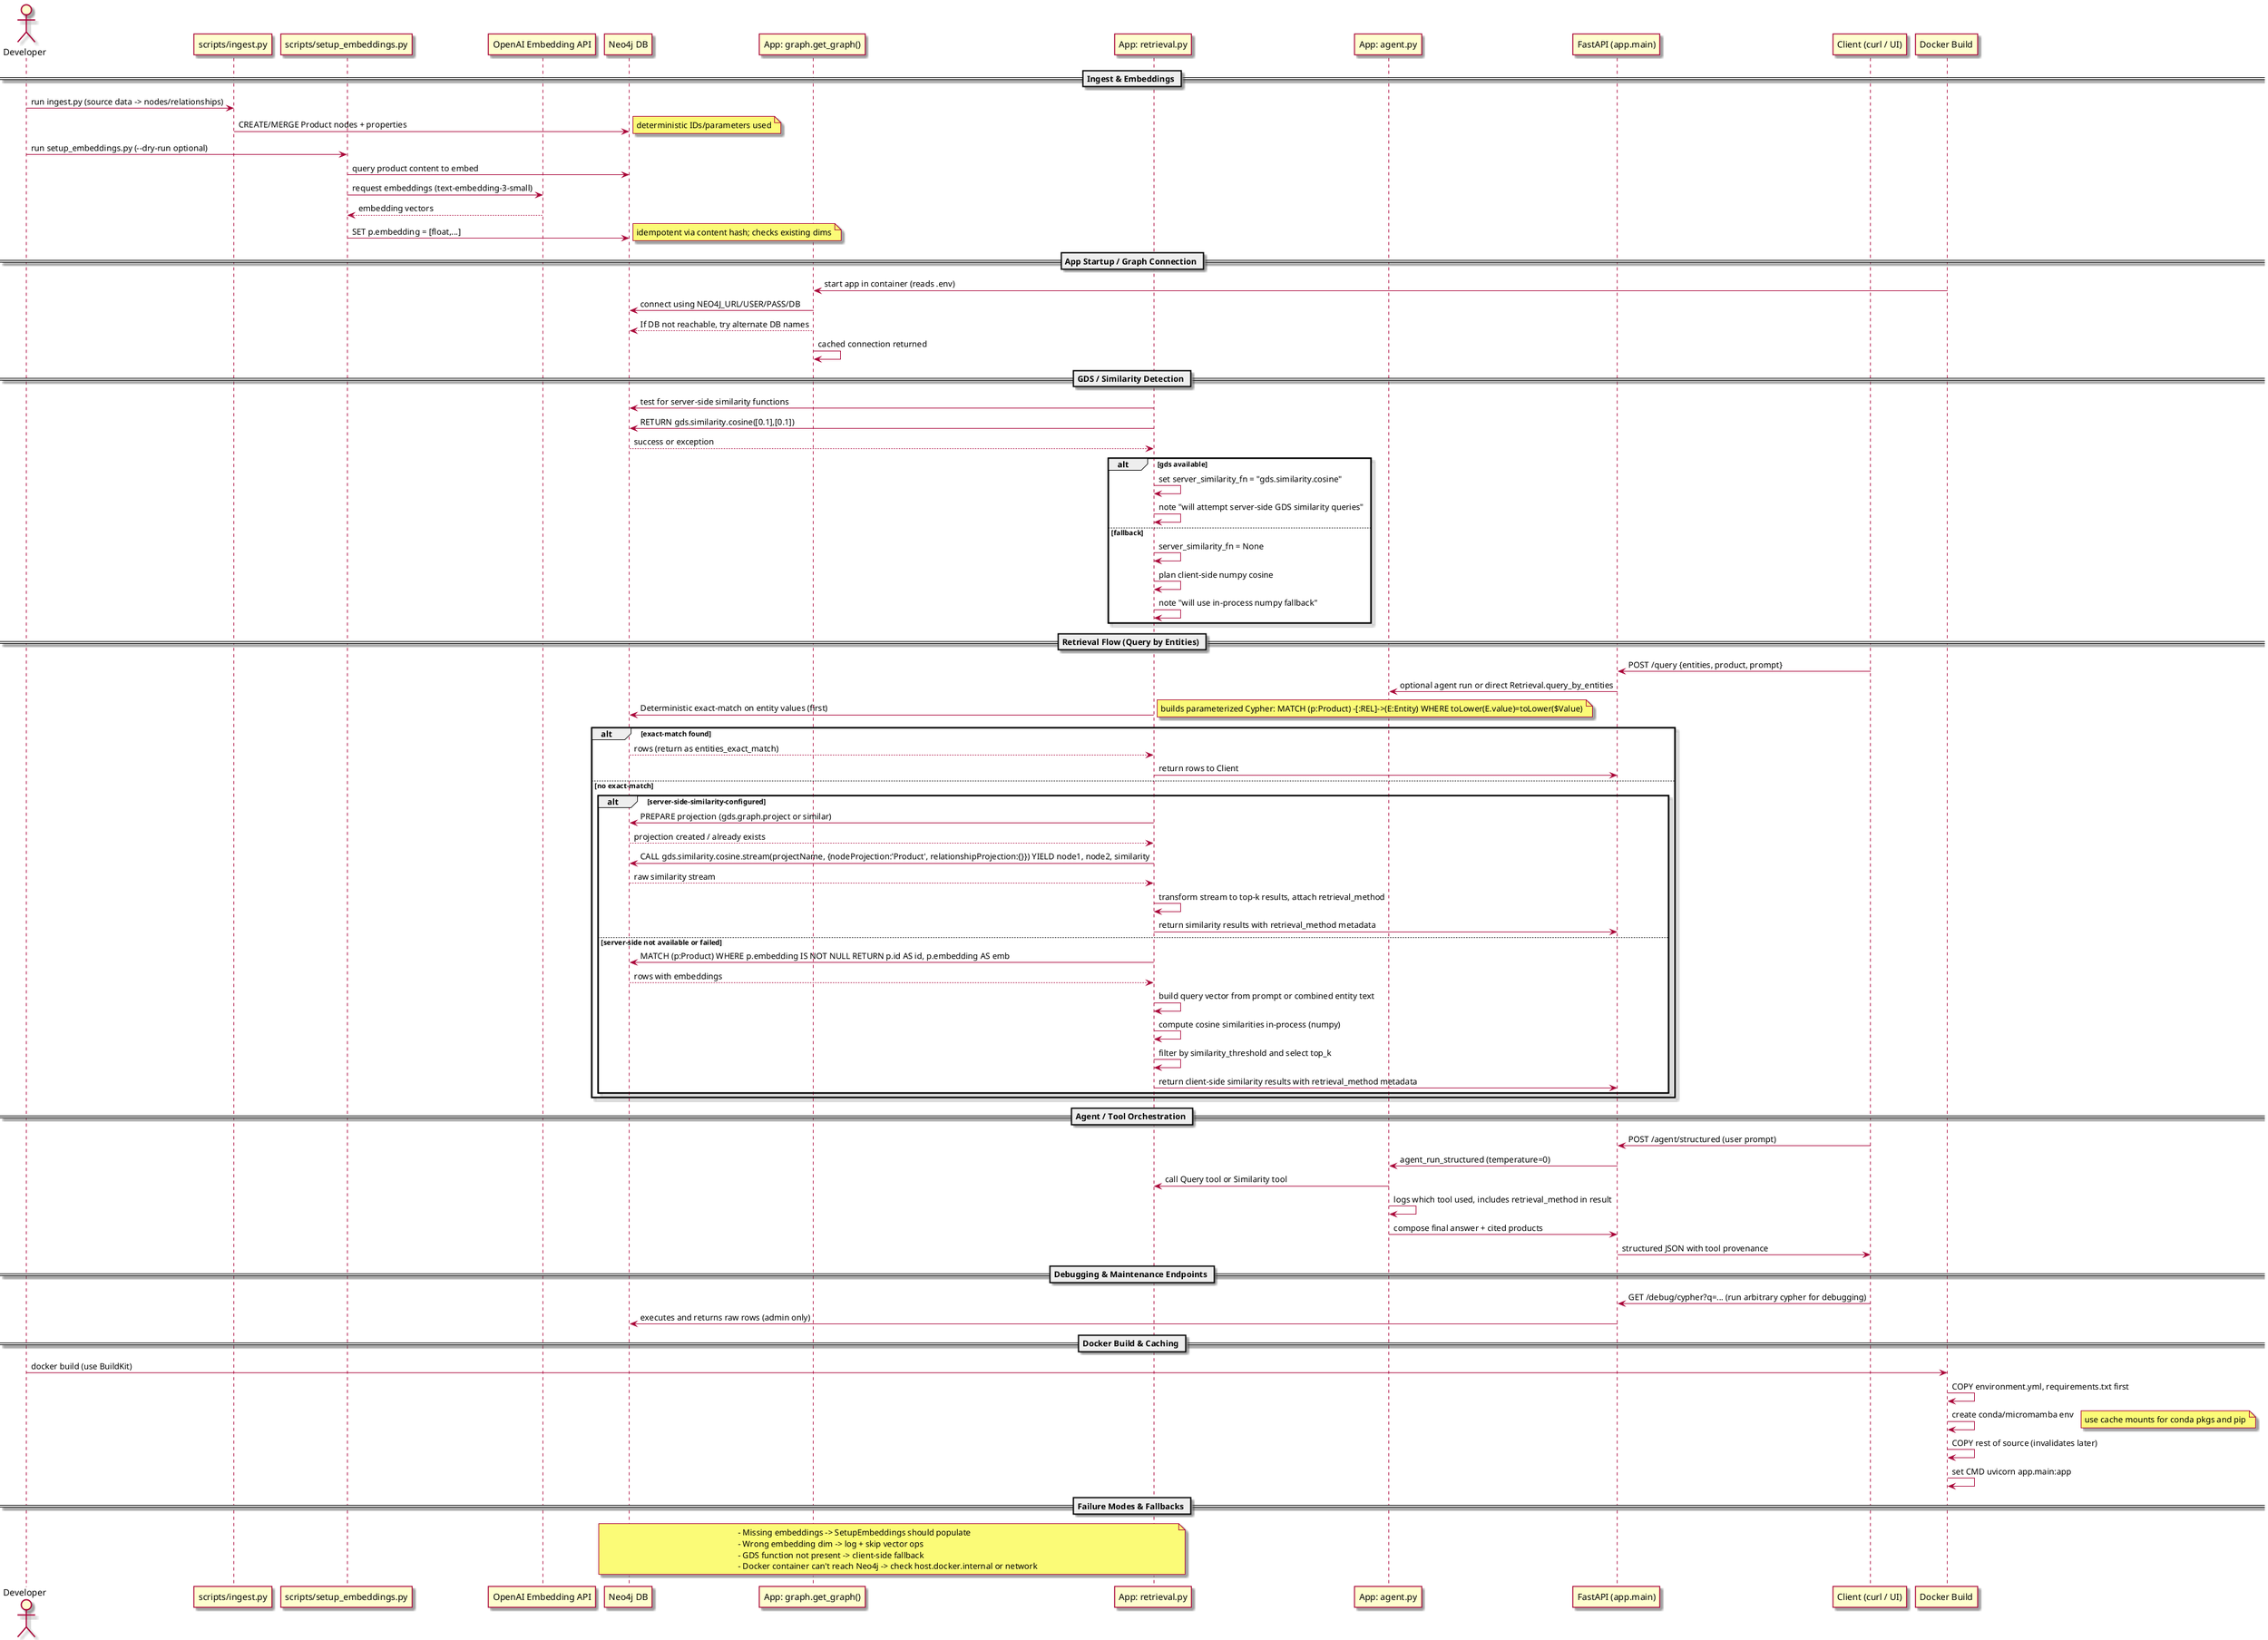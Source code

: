 @startuml
' Project Workflow Diagram for product-lookup-rag
' Shows ingestion, embedding, storage into Neo4j, GDS detection, retrieval pathways,
' agent orchestration and Docker build/cache

skin rose

actor Developer
participant "scripts/ingest.py" as Ingest
participant "scripts/setup_embeddings.py" as SetupEmbeddings
participant "OpenAI Embedding API" as OpenAI
participant "Neo4j DB" as Neo4j
participant "App: graph.get_graph()" as Graph
participant "App: retrieval.py" as Retrieval
participant "App: agent.py" as Agent
participant "FastAPI (app.main)" as API
participant "Client (curl / UI)" as Client
participant "Docker Build" as Docker

== Ingest & Embeddings ==
Developer -> Ingest: run ingest.py (source data -> nodes/relationships)
Ingest -> Neo4j: CREATE/MERGE Product nodes + properties
note right: deterministic IDs/parameters used

Developer -> SetupEmbeddings: run setup_embeddings.py (--dry-run optional)
SetupEmbeddings -> Neo4j: query product content to embed
SetupEmbeddings -> OpenAI: request embeddings (text-embedding-3-small)
OpenAI --> SetupEmbeddings: embedding vectors
SetupEmbeddings -> Neo4j: SET p.embedding = [float,...]
note right: idempotent via content hash; checks existing dims

== App Startup / Graph Connection ==
Docker -> Graph: start app in container (reads .env)
Graph -> Neo4j: connect using NEO4J_URL/USER/PASS/DB
Graph --> Neo4j: If DB not reachable, try alternate DB names
Graph -> Graph: cached connection returned

== GDS / Similarity Detection ==
Retrieval -> Neo4j: test for server-side similarity functions
Retrieval -> Neo4j: RETURN gds.similarity.cosine([0.1],[0.1])
Neo4j --> Retrieval: success or exception
alt gds available
    Retrieval -> Retrieval: set server_similarity_fn = "gds.similarity.cosine"
    Retrieval -> Retrieval: note "will attempt server-side GDS similarity queries"
else fallback
    Retrieval -> Retrieval: server_similarity_fn = None
    Retrieval -> Retrieval: plan client-side numpy cosine
    Retrieval -> Retrieval: note "will use in-process numpy fallback"
end

== Retrieval Flow (Query by Entities) ==
Client -> API: POST /query {entities, product, prompt}
API -> Agent: optional agent run or direct Retrieval.query_by_entities
Retrieval -> Neo4j: Deterministic exact-match on entity values (first)
note right: builds parameterized Cypher: MATCH (p:Product) -[:REL]->(E:Entity) WHERE toLower(E.value)=toLower($Value)
alt exact-match found
    Neo4j --> Retrieval: rows (return as entities_exact_match)
    Retrieval -> API: return rows to Client
else no exact-match
    alt server-side-similarity-configured
        Retrieval -> Neo4j: PREPARE projection (gds.graph.project or similar)
        Neo4j --> Retrieval: projection created / already exists
        Retrieval -> Neo4j: CALL gds.similarity.cosine.stream(projectName, {nodeProjection:'Product', relationshipProjection:{}}) YIELD node1, node2, similarity
        Neo4j --> Retrieval: raw similarity stream
        Retrieval -> Retrieval: transform stream to top-k results, attach retrieval_method
        Retrieval -> API: return similarity results with retrieval_method metadata
    else server-side not available or failed
        Retrieval -> Neo4j: MATCH (p:Product) WHERE p.embedding IS NOT NULL RETURN p.id AS id, p.embedding AS emb
        Neo4j --> Retrieval: rows with embeddings
        Retrieval -> Retrieval: build query vector from prompt or combined entity text
        Retrieval -> Retrieval: compute cosine similarities in-process (numpy)
        Retrieval -> Retrieval: filter by similarity_threshold and select top_k
        Retrieval -> API: return client-side similarity results with retrieval_method metadata
    end
end

== Agent / Tool Orchestration ==
Client -> API: POST /agent/structured (user prompt)
API -> Agent: agent_run_structured (temperature=0)
Agent -> Retrieval: call Query tool or Similarity tool
Agent -> Agent: logs which tool used, includes retrieval_method in result
Agent -> API: compose final answer + cited products
API -> Client: structured JSON with tool provenance

== Debugging & Maintenance Endpoints ==
Client -> API: GET /debug/cypher?q=... (run arbitrary cypher for debugging)
API -> Neo4j: executes and returns raw rows (admin only)

== Docker Build & Caching ==
Developer -> Docker: docker build (use BuildKit)
Docker -> Docker: COPY environment.yml, requirements.txt first
Docker -> Docker: create conda/micromamba env
note right: use cache mounts for conda pkgs and pip
Docker -> Docker: COPY rest of source (invalidates later)
Docker -> Docker: set CMD uvicorn app.main:app

== Failure Modes & Fallbacks ==
note over Retrieval, Neo4j
- Missing embeddings -> SetupEmbeddings should populate
- Wrong embedding dim -> log + skip vector ops
- GDS function not present -> client-side fallback
- Docker container can't reach Neo4j -> check host.docker.internal or network
end note

@enduml
